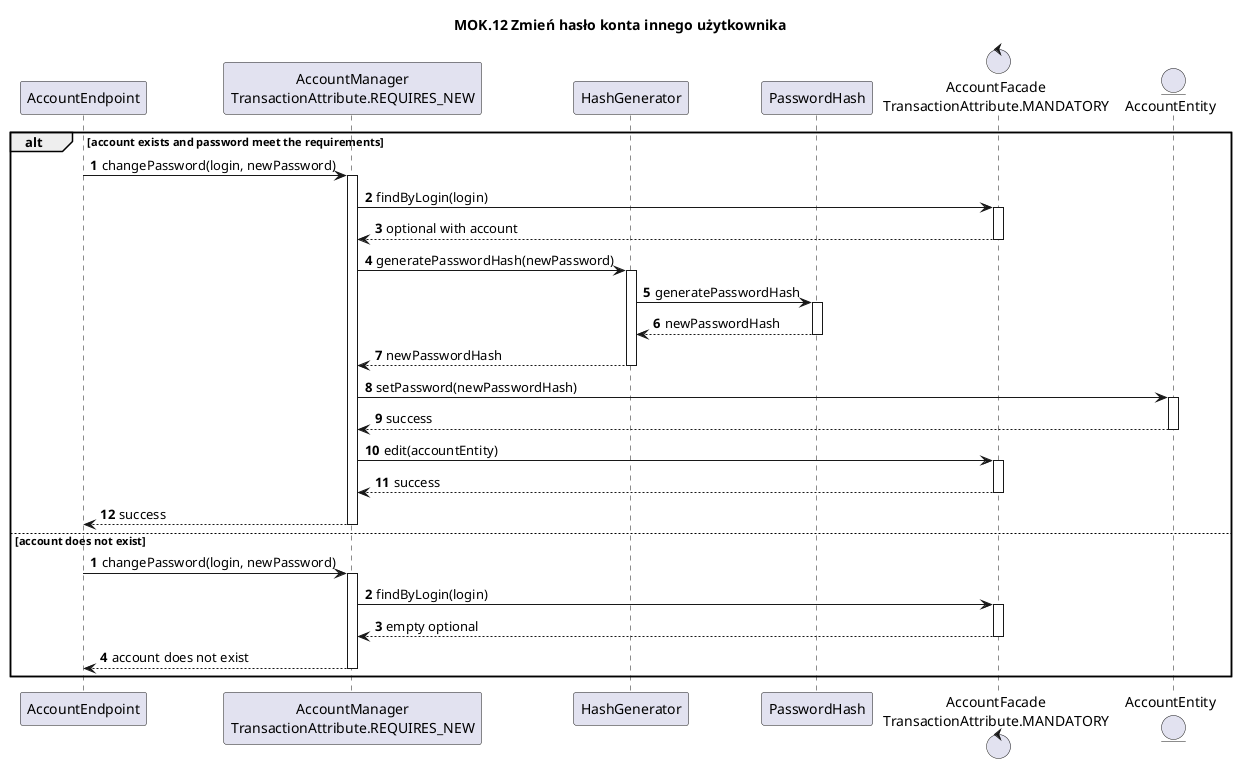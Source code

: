 @startuml
autoactivate on
title MOK.12 Zmień hasło konta innego użytkownika
participant AccountEndpoint
participant "AccountManager\nTransactionAttribute.REQUIRES_NEW" as AccountManager
participant HashGenerator
participant PasswordHash
control "AccountFacade\nTransactionAttribute.MANDATORY" as AccountFacade
entity AccountEntity

alt account exists and password meet the requirements
autonumber
            AccountEndpoint -> AccountManager: changePassword(login, newPassword)
                AccountManager -> AccountFacade: findByLogin(login)
                return optional with account
                AccountManager -> HashGenerator: generatePasswordHash(newPassword)
                    HashGenerator -> PasswordHash: generatePasswordHash
                    return newPasswordHash
                return newPasswordHash
                AccountManager -> AccountEntity: setPassword(newPasswordHash)
                return success
                AccountManager -> AccountFacade: edit(accountEntity)
                return success

            return success
else account does not exist
autonumber
            AccountEndpoint -> AccountManager: changePassword(login, newPassword)

                    AccountManager -> AccountFacade: findByLogin(login)
                    return empty optional
            return account does not exist
end
@enduml